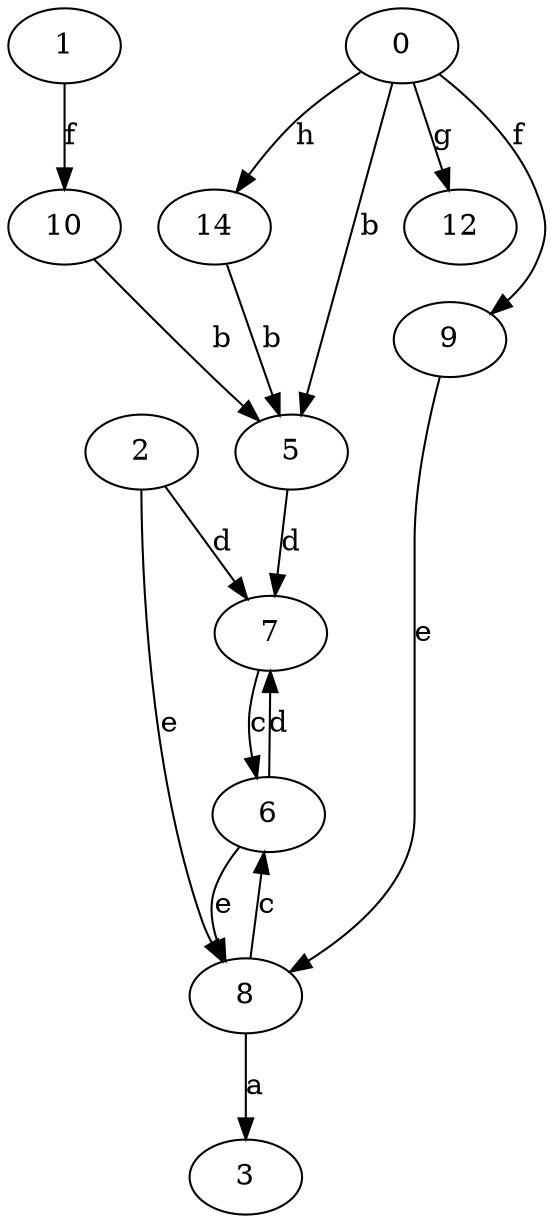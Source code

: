 strict digraph  {
2;
3;
0;
5;
6;
1;
7;
8;
9;
10;
12;
14;
2 -> 7  [label=d];
2 -> 8  [label=e];
0 -> 5  [label=b];
0 -> 9  [label=f];
0 -> 12  [label=g];
0 -> 14  [label=h];
5 -> 7  [label=d];
6 -> 7  [label=d];
6 -> 8  [label=e];
1 -> 10  [label=f];
7 -> 6  [label=c];
8 -> 3  [label=a];
8 -> 6  [label=c];
9 -> 8  [label=e];
10 -> 5  [label=b];
14 -> 5  [label=b];
}
